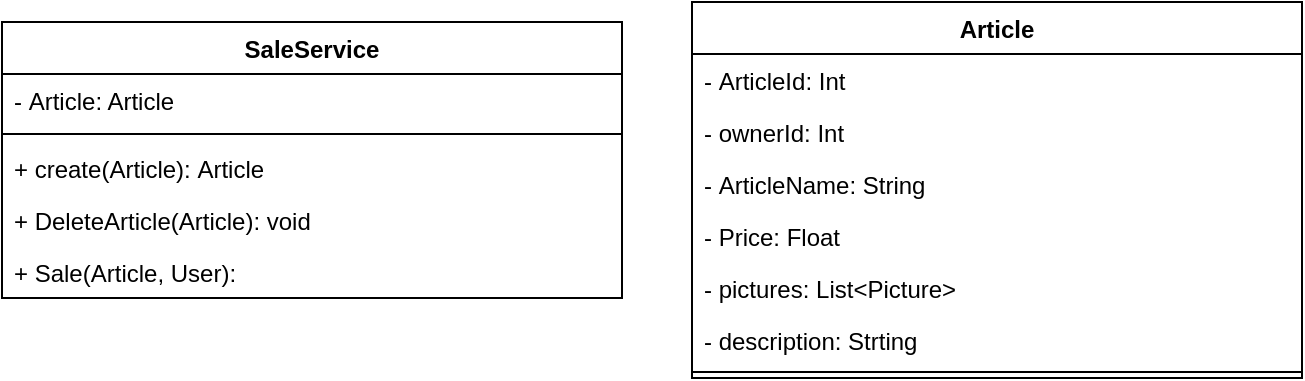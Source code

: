 <mxfile version="24.8.3">
  <diagram name="Page-1" id="c4acf3e9-155e-7222-9cf6-157b1a14988f">
    <mxGraphModel dx="626" dy="953" grid="1" gridSize="10" guides="1" tooltips="1" connect="1" arrows="1" fold="1" page="1" pageScale="1" pageWidth="850" pageHeight="1100" background="none" math="0" shadow="0">
      <root>
        <mxCell id="0" />
        <mxCell id="1" parent="0" />
        <mxCell id="JE1zBtL-nL1WQ-DZyDe0-11" value="Article" style="swimlane;fontStyle=1;align=center;verticalAlign=top;childLayout=stackLayout;horizontal=1;startSize=26;horizontalStack=0;resizeParent=1;resizeParentMax=0;resizeLast=0;collapsible=1;marginBottom=0;whiteSpace=wrap;html=1;" parent="1" vertex="1">
          <mxGeometry x="345" y="210" width="305" height="188" as="geometry" />
        </mxCell>
        <mxCell id="JE1zBtL-nL1WQ-DZyDe0-2" value="-&amp;nbsp;&lt;span style=&quot;text-align: center; text-wrap: nowrap;&quot;&gt;ArticleId&lt;/span&gt;: Int" style="text;strokeColor=none;fillColor=none;align=left;verticalAlign=top;spacingLeft=4;spacingRight=4;overflow=hidden;rotatable=0;points=[[0,0.5],[1,0.5]];portConstraint=eastwest;whiteSpace=wrap;html=1;" parent="JE1zBtL-nL1WQ-DZyDe0-11" vertex="1">
          <mxGeometry y="26" width="305" height="26" as="geometry" />
        </mxCell>
        <mxCell id="2" value="&lt;div style=&quot;text-align: center;&quot;&gt;&lt;span style=&quot;background-color: initial;&quot;&gt;- ownerId&lt;/span&gt;&lt;span style=&quot;background-color: initial;&quot;&gt;: Int&lt;/span&gt;&lt;/div&gt;" style="text;strokeColor=none;fillColor=none;align=left;verticalAlign=top;spacingLeft=4;spacingRight=4;overflow=hidden;rotatable=0;points=[[0,0.5],[1,0.5]];portConstraint=eastwest;whiteSpace=wrap;html=1;" parent="JE1zBtL-nL1WQ-DZyDe0-11" vertex="1">
          <mxGeometry y="52" width="305" height="26" as="geometry" />
        </mxCell>
        <mxCell id="JE1zBtL-nL1WQ-DZyDe0-3" value="-&amp;nbsp;&lt;span style=&quot;text-align: center; text-wrap: nowrap;&quot;&gt;Article&lt;/span&gt;Name: String" style="text;strokeColor=none;fillColor=none;align=left;verticalAlign=top;spacingLeft=4;spacingRight=4;overflow=hidden;rotatable=0;points=[[0,0.5],[1,0.5]];portConstraint=eastwest;whiteSpace=wrap;html=1;" parent="JE1zBtL-nL1WQ-DZyDe0-11" vertex="1">
          <mxGeometry y="78" width="305" height="26" as="geometry" />
        </mxCell>
        <mxCell id="JE1zBtL-nL1WQ-DZyDe0-16" value="- Price: Float" style="text;strokeColor=none;fillColor=none;align=left;verticalAlign=top;spacingLeft=4;spacingRight=4;overflow=hidden;rotatable=0;points=[[0,0.5],[1,0.5]];portConstraint=eastwest;whiteSpace=wrap;html=1;" parent="JE1zBtL-nL1WQ-DZyDe0-11" vertex="1">
          <mxGeometry y="104" width="305" height="26" as="geometry" />
        </mxCell>
        <mxCell id="JE1zBtL-nL1WQ-DZyDe0-4" value="- pictures: List&amp;lt;Picture&amp;gt;" style="text;strokeColor=none;fillColor=none;align=left;verticalAlign=top;spacingLeft=4;spacingRight=4;overflow=hidden;rotatable=0;points=[[0,0.5],[1,0.5]];portConstraint=eastwest;whiteSpace=wrap;html=1;" parent="JE1zBtL-nL1WQ-DZyDe0-11" vertex="1">
          <mxGeometry y="130" width="305" height="26" as="geometry" />
        </mxCell>
        <mxCell id="JE1zBtL-nL1WQ-DZyDe0-10" value="- description: Strting" style="text;strokeColor=none;fillColor=none;align=left;verticalAlign=top;spacingLeft=4;spacingRight=4;overflow=hidden;rotatable=0;points=[[0,0.5],[1,0.5]];portConstraint=eastwest;whiteSpace=wrap;html=1;" parent="JE1zBtL-nL1WQ-DZyDe0-11" vertex="1">
          <mxGeometry y="156" width="305" height="26" as="geometry" />
        </mxCell>
        <mxCell id="JE1zBtL-nL1WQ-DZyDe0-13" value="" style="line;strokeWidth=1;fillColor=none;align=left;verticalAlign=middle;spacingTop=-1;spacingLeft=3;spacingRight=3;rotatable=0;labelPosition=right;points=[];portConstraint=eastwest;strokeColor=inherit;" parent="JE1zBtL-nL1WQ-DZyDe0-11" vertex="1">
          <mxGeometry y="182" width="305" height="6" as="geometry" />
        </mxCell>
        <mxCell id="JE1zBtL-nL1WQ-DZyDe0-18" value="&lt;span style=&quot;white-space: nowrap;&quot;&gt;SaleService&lt;/span&gt;" style="swimlane;fontStyle=1;align=center;verticalAlign=top;childLayout=stackLayout;horizontal=1;startSize=26;horizontalStack=0;resizeParent=1;resizeParentMax=0;resizeLast=0;collapsible=1;marginBottom=0;whiteSpace=wrap;html=1;" parent="1" vertex="1">
          <mxGeometry y="220" width="310" height="138" as="geometry" />
        </mxCell>
        <mxCell id="JE1zBtL-nL1WQ-DZyDe0-19" value="&lt;div style=&quot;text-align: center;&quot;&gt;&lt;span style=&quot;background-color: initial; text-wrap: nowrap;&quot;&gt;-&amp;nbsp;&lt;/span&gt;&lt;span style=&quot;background-color: initial; text-align: center;&quot;&gt;Article&lt;/span&gt;&lt;span style=&quot;background-color: initial; text-wrap: nowrap;&quot;&gt;: Article&lt;/span&gt;&lt;/div&gt;" style="text;strokeColor=none;fillColor=none;align=left;verticalAlign=top;spacingLeft=4;spacingRight=4;overflow=hidden;rotatable=0;points=[[0,0.5],[1,0.5]];portConstraint=eastwest;whiteSpace=wrap;html=1;" parent="JE1zBtL-nL1WQ-DZyDe0-18" vertex="1">
          <mxGeometry y="26" width="310" height="26" as="geometry" />
        </mxCell>
        <mxCell id="JE1zBtL-nL1WQ-DZyDe0-20" value="" style="line;strokeWidth=1;fillColor=none;align=left;verticalAlign=middle;spacingTop=-1;spacingLeft=3;spacingRight=3;rotatable=0;labelPosition=right;points=[];portConstraint=eastwest;strokeColor=inherit;" parent="JE1zBtL-nL1WQ-DZyDe0-18" vertex="1">
          <mxGeometry y="52" width="310" height="8" as="geometry" />
        </mxCell>
        <mxCell id="JE1zBtL-nL1WQ-DZyDe0-21" value="&lt;span style=&quot;white-space: nowrap;&quot;&gt;+ create(&lt;/span&gt;&lt;span style=&quot;text-align: center;&quot;&gt;Article&lt;/span&gt;&lt;span style=&quot;white-space: nowrap;&quot;&gt;):&amp;nbsp;&lt;/span&gt;&lt;span style=&quot;text-align: center;&quot;&gt;Article&lt;/span&gt;" style="text;strokeColor=none;fillColor=none;align=left;verticalAlign=top;spacingLeft=4;spacingRight=4;overflow=hidden;rotatable=0;points=[[0,0.5],[1,0.5]];portConstraint=eastwest;whiteSpace=wrap;html=1;" parent="JE1zBtL-nL1WQ-DZyDe0-18" vertex="1">
          <mxGeometry y="60" width="310" height="26" as="geometry" />
        </mxCell>
        <mxCell id="JE1zBtL-nL1WQ-DZyDe0-24" value="&lt;span style=&quot;white-space: nowrap;&quot;&gt;+ Delete&lt;/span&gt;&lt;span style=&quot;text-align: center;&quot;&gt;Article&lt;/span&gt;&lt;span style=&quot;white-space: nowrap;&quot;&gt;(&lt;/span&gt;&lt;span style=&quot;text-align: center;&quot;&gt;Article&lt;/span&gt;&lt;span style=&quot;caret-color: rgba(0, 0, 0, 0); color: rgba(0, 0, 0, 0); font-family: monospace; font-size: 0px; white-space: nowrap;&quot;&gt;%3CmxGraphModel%3E%3Croot%3E%3CmxCell%20id%3D%220%22%2F%3E%3CmxCell%20id%3D%221%22%20parent%3D%220%22%2F%3E%3CmxCell%20id%3D%222%22%20value%3D%22%26lt%3Bspan%20style%3D%26quot%3Bwhite-space%3A%20nowrap%3B%26quot%3B%26gt%3B%2B%20Logout(User)%3A%20User%26lt%3B%2Fspan%26gt%3B%22%20style%3D%22text%3BstrokeColor%3Dnone%3BfillColor%3Dnone%3Balign%3Dleft%3BverticalAlign%3Dtop%3BspacingLeft%3D4%3BspacingRight%3D4%3Boverflow%3Dhidden%3Brotatable%3D0%3Bpoints%3D%5B%5B0%2C0.5%5D%2C%5B1%2C0.5%5D%5D%3BportConstraint%3Deastwest%3BwhiteSpace%3Dwrap%3Bhtml%3D1%3B%22%20vertex%3D%221%22%20parent%3D%221%22%3E%3CmxGeometry%20x%3D%22130%22%20y%3D%22536%22%20width%3D%22160%22%20height%3D%2226%22%20as%3D%22geometry%22%2F%3E%3C%2FmxCell%3E%3C%2Froot%3E%3C%2FmxGraphModel&lt;/span&gt;&lt;span style=&quot;white-space: nowrap;&quot;&gt;): void&lt;/span&gt;" style="text;strokeColor=none;fillColor=none;align=left;verticalAlign=top;spacingLeft=4;spacingRight=4;overflow=hidden;rotatable=0;points=[[0,0.5],[1,0.5]];portConstraint=eastwest;whiteSpace=wrap;html=1;" parent="JE1zBtL-nL1WQ-DZyDe0-18" vertex="1">
          <mxGeometry y="86" width="310" height="26" as="geometry" />
        </mxCell>
        <mxCell id="eDSX_qORk88mbdV-FSn4-17" value="+ Sale(Article, User):" style="text;strokeColor=none;fillColor=none;align=left;verticalAlign=top;spacingLeft=4;spacingRight=4;overflow=hidden;rotatable=0;points=[[0,0.5],[1,0.5]];portConstraint=eastwest;whiteSpace=wrap;html=1;" vertex="1" parent="JE1zBtL-nL1WQ-DZyDe0-18">
          <mxGeometry y="112" width="310" height="26" as="geometry" />
        </mxCell>
      </root>
    </mxGraphModel>
  </diagram>
</mxfile>

